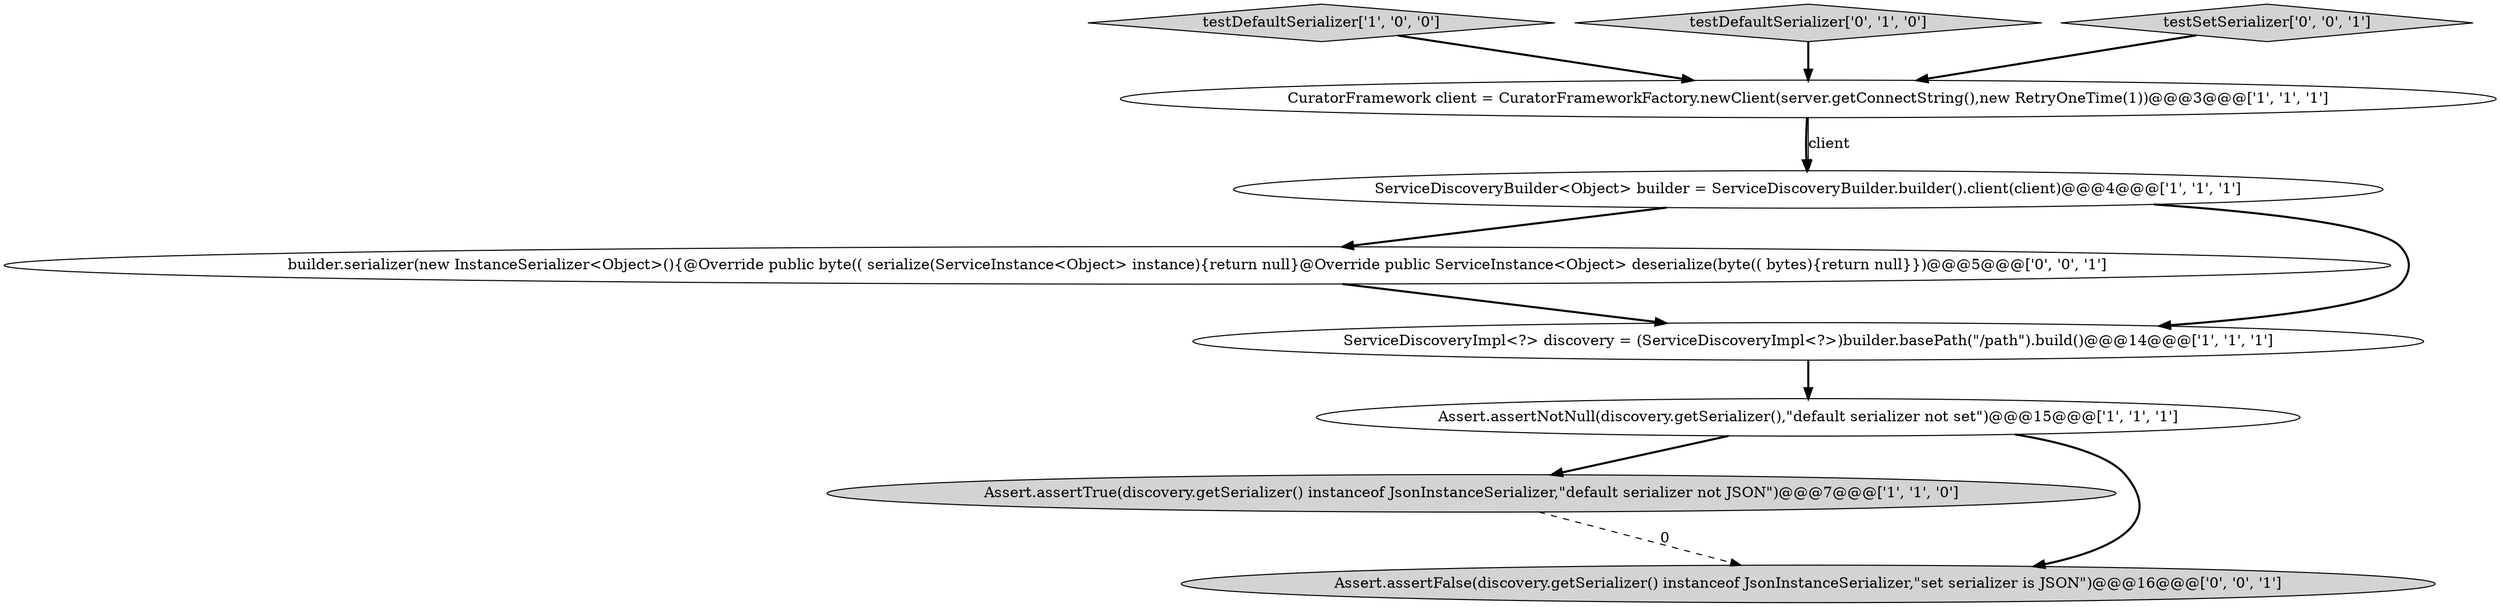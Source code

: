 digraph {
1 [style = filled, label = "CuratorFramework client = CuratorFrameworkFactory.newClient(server.getConnectString(),new RetryOneTime(1))@@@3@@@['1', '1', '1']", fillcolor = white, shape = ellipse image = "AAA0AAABBB1BBB"];
5 [style = filled, label = "Assert.assertTrue(discovery.getSerializer() instanceof JsonInstanceSerializer,\"default serializer not JSON\")@@@7@@@['1', '1', '0']", fillcolor = lightgray, shape = ellipse image = "AAA0AAABBB1BBB"];
9 [style = filled, label = "builder.serializer(new InstanceSerializer<Object>(){@Override public byte(( serialize(ServiceInstance<Object> instance){return null}@Override public ServiceInstance<Object> deserialize(byte(( bytes){return null}})@@@5@@@['0', '0', '1']", fillcolor = white, shape = ellipse image = "AAA0AAABBB3BBB"];
4 [style = filled, label = "ServiceDiscoveryBuilder<Object> builder = ServiceDiscoveryBuilder.builder().client(client)@@@4@@@['1', '1', '1']", fillcolor = white, shape = ellipse image = "AAA0AAABBB1BBB"];
2 [style = filled, label = "testDefaultSerializer['1', '0', '0']", fillcolor = lightgray, shape = diamond image = "AAA0AAABBB1BBB"];
6 [style = filled, label = "testDefaultSerializer['0', '1', '0']", fillcolor = lightgray, shape = diamond image = "AAA0AAABBB2BBB"];
8 [style = filled, label = "testSetSerializer['0', '0', '1']", fillcolor = lightgray, shape = diamond image = "AAA0AAABBB3BBB"];
3 [style = filled, label = "Assert.assertNotNull(discovery.getSerializer(),\"default serializer not set\")@@@15@@@['1', '1', '1']", fillcolor = white, shape = ellipse image = "AAA0AAABBB1BBB"];
7 [style = filled, label = "Assert.assertFalse(discovery.getSerializer() instanceof JsonInstanceSerializer,\"set serializer is JSON\")@@@16@@@['0', '0', '1']", fillcolor = lightgray, shape = ellipse image = "AAA0AAABBB3BBB"];
0 [style = filled, label = "ServiceDiscoveryImpl<?> discovery = (ServiceDiscoveryImpl<?>)builder.basePath(\"/path\").build()@@@14@@@['1', '1', '1']", fillcolor = white, shape = ellipse image = "AAA0AAABBB1BBB"];
0->3 [style = bold, label=""];
4->9 [style = bold, label=""];
6->1 [style = bold, label=""];
8->1 [style = bold, label=""];
1->4 [style = bold, label=""];
3->5 [style = bold, label=""];
9->0 [style = bold, label=""];
5->7 [style = dashed, label="0"];
3->7 [style = bold, label=""];
2->1 [style = bold, label=""];
4->0 [style = bold, label=""];
1->4 [style = solid, label="client"];
}
